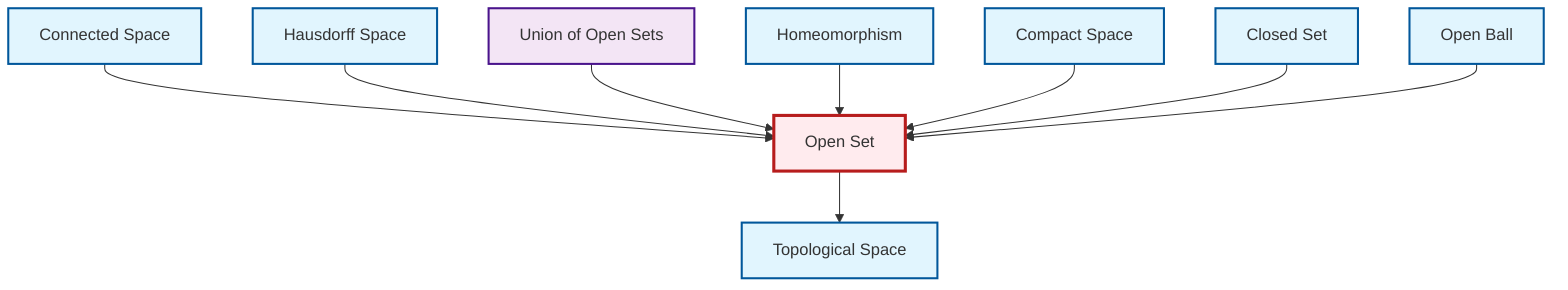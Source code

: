 graph TD
    classDef definition fill:#e1f5fe,stroke:#01579b,stroke-width:2px
    classDef theorem fill:#f3e5f5,stroke:#4a148c,stroke-width:2px
    classDef axiom fill:#fff3e0,stroke:#e65100,stroke-width:2px
    classDef example fill:#e8f5e9,stroke:#1b5e20,stroke-width:2px
    classDef current fill:#ffebee,stroke:#b71c1c,stroke-width:3px
    def-open-set["Open Set"]:::definition
    thm-union-open-sets["Union of Open Sets"]:::theorem
    def-homeomorphism["Homeomorphism"]:::definition
    def-connected["Connected Space"]:::definition
    def-compact["Compact Space"]:::definition
    def-hausdorff["Hausdorff Space"]:::definition
    def-closed-set["Closed Set"]:::definition
    def-open-ball["Open Ball"]:::definition
    def-topological-space["Topological Space"]:::definition
    def-connected --> def-open-set
    def-hausdorff --> def-open-set
    def-open-set --> def-topological-space
    thm-union-open-sets --> def-open-set
    def-homeomorphism --> def-open-set
    def-compact --> def-open-set
    def-closed-set --> def-open-set
    def-open-ball --> def-open-set
    class def-open-set current